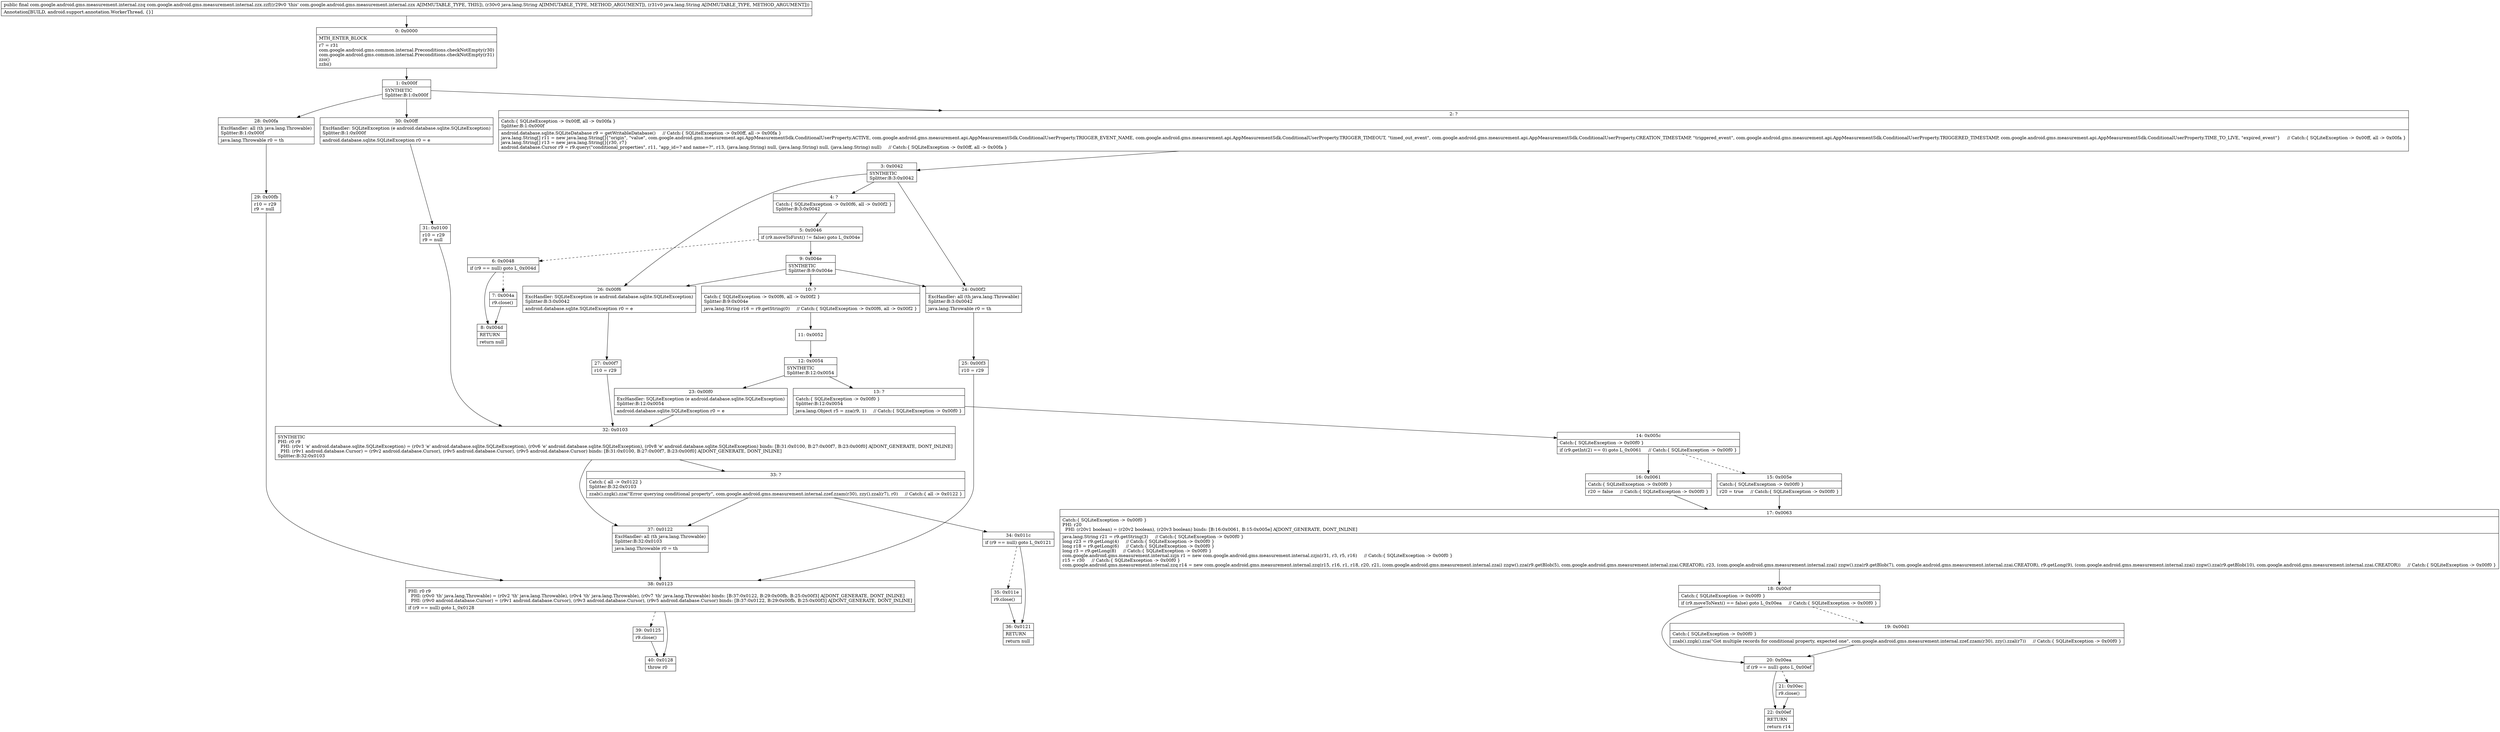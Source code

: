 digraph "CFG forcom.google.android.gms.measurement.internal.zzx.zzf(Ljava\/lang\/String;Ljava\/lang\/String;)Lcom\/google\/android\/gms\/measurement\/internal\/zzq;" {
Node_0 [shape=record,label="{0\:\ 0x0000|MTH_ENTER_BLOCK\l|r7 = r31\lcom.google.android.gms.common.internal.Preconditions.checkNotEmpty(r30)\lcom.google.android.gms.common.internal.Preconditions.checkNotEmpty(r31)\lzzo()\lzzbi()\l}"];
Node_1 [shape=record,label="{1\:\ 0x000f|SYNTHETIC\lSplitter:B:1:0x000f\l}"];
Node_2 [shape=record,label="{2\:\ ?|Catch:\{ SQLiteException \-\> 0x00ff, all \-\> 0x00fa \}\lSplitter:B:1:0x000f\l|android.database.sqlite.SQLiteDatabase r9 = getWritableDatabase()     \/\/ Catch:\{ SQLiteException \-\> 0x00ff, all \-\> 0x00fa \}\ljava.lang.String[] r11 = new java.lang.String[]\{\"origin\", \"value\", com.google.android.gms.measurement.api.AppMeasurementSdk.ConditionalUserProperty.ACTIVE, com.google.android.gms.measurement.api.AppMeasurementSdk.ConditionalUserProperty.TRIGGER_EVENT_NAME, com.google.android.gms.measurement.api.AppMeasurementSdk.ConditionalUserProperty.TRIGGER_TIMEOUT, \"timed_out_event\", com.google.android.gms.measurement.api.AppMeasurementSdk.ConditionalUserProperty.CREATION_TIMESTAMP, \"triggered_event\", com.google.android.gms.measurement.api.AppMeasurementSdk.ConditionalUserProperty.TRIGGERED_TIMESTAMP, com.google.android.gms.measurement.api.AppMeasurementSdk.ConditionalUserProperty.TIME_TO_LIVE, \"expired_event\"\}     \/\/ Catch:\{ SQLiteException \-\> 0x00ff, all \-\> 0x00fa \}\ljava.lang.String[] r13 = new java.lang.String[]\{r30, r7\}\landroid.database.Cursor r9 = r9.query(\"conditional_properties\", r11, \"app_id=? and name=?\", r13, (java.lang.String) null, (java.lang.String) null, (java.lang.String) null)     \/\/ Catch:\{ SQLiteException \-\> 0x00ff, all \-\> 0x00fa \}\l}"];
Node_3 [shape=record,label="{3\:\ 0x0042|SYNTHETIC\lSplitter:B:3:0x0042\l}"];
Node_4 [shape=record,label="{4\:\ ?|Catch:\{ SQLiteException \-\> 0x00f6, all \-\> 0x00f2 \}\lSplitter:B:3:0x0042\l}"];
Node_5 [shape=record,label="{5\:\ 0x0046|if (r9.moveToFirst() != false) goto L_0x004e\l}"];
Node_6 [shape=record,label="{6\:\ 0x0048|if (r9 == null) goto L_0x004d\l}"];
Node_7 [shape=record,label="{7\:\ 0x004a|r9.close()\l}"];
Node_8 [shape=record,label="{8\:\ 0x004d|RETURN\l|return null\l}"];
Node_9 [shape=record,label="{9\:\ 0x004e|SYNTHETIC\lSplitter:B:9:0x004e\l}"];
Node_10 [shape=record,label="{10\:\ ?|Catch:\{ SQLiteException \-\> 0x00f6, all \-\> 0x00f2 \}\lSplitter:B:9:0x004e\l|java.lang.String r16 = r9.getString(0)     \/\/ Catch:\{ SQLiteException \-\> 0x00f6, all \-\> 0x00f2 \}\l}"];
Node_11 [shape=record,label="{11\:\ 0x0052}"];
Node_12 [shape=record,label="{12\:\ 0x0054|SYNTHETIC\lSplitter:B:12:0x0054\l}"];
Node_13 [shape=record,label="{13\:\ ?|Catch:\{ SQLiteException \-\> 0x00f0 \}\lSplitter:B:12:0x0054\l|java.lang.Object r5 = zza(r9, 1)     \/\/ Catch:\{ SQLiteException \-\> 0x00f0 \}\l}"];
Node_14 [shape=record,label="{14\:\ 0x005c|Catch:\{ SQLiteException \-\> 0x00f0 \}\l|if (r9.getInt(2) == 0) goto L_0x0061     \/\/ Catch:\{ SQLiteException \-\> 0x00f0 \}\l}"];
Node_15 [shape=record,label="{15\:\ 0x005e|Catch:\{ SQLiteException \-\> 0x00f0 \}\l|r20 = true     \/\/ Catch:\{ SQLiteException \-\> 0x00f0 \}\l}"];
Node_16 [shape=record,label="{16\:\ 0x0061|Catch:\{ SQLiteException \-\> 0x00f0 \}\l|r20 = false     \/\/ Catch:\{ SQLiteException \-\> 0x00f0 \}\l}"];
Node_17 [shape=record,label="{17\:\ 0x0063|Catch:\{ SQLiteException \-\> 0x00f0 \}\lPHI: r20 \l  PHI: (r20v1 boolean) = (r20v2 boolean), (r20v3 boolean) binds: [B:16:0x0061, B:15:0x005e] A[DONT_GENERATE, DONT_INLINE]\l|java.lang.String r21 = r9.getString(3)     \/\/ Catch:\{ SQLiteException \-\> 0x00f0 \}\llong r23 = r9.getLong(4)     \/\/ Catch:\{ SQLiteException \-\> 0x00f0 \}\llong r18 = r9.getLong(6)     \/\/ Catch:\{ SQLiteException \-\> 0x00f0 \}\llong r3 = r9.getLong(8)     \/\/ Catch:\{ SQLiteException \-\> 0x00f0 \}\lcom.google.android.gms.measurement.internal.zzjn r1 = new com.google.android.gms.measurement.internal.zzjn(r31, r3, r5, r16)     \/\/ Catch:\{ SQLiteException \-\> 0x00f0 \}\lr15 = r30     \/\/ Catch:\{ SQLiteException \-\> 0x00f0 \}\lcom.google.android.gms.measurement.internal.zzq r14 = new com.google.android.gms.measurement.internal.zzq(r15, r16, r1, r18, r20, r21, (com.google.android.gms.measurement.internal.zzai) zzgw().zza(r9.getBlob(5), com.google.android.gms.measurement.internal.zzai.CREATOR), r23, (com.google.android.gms.measurement.internal.zzai) zzgw().zza(r9.getBlob(7), com.google.android.gms.measurement.internal.zzai.CREATOR), r9.getLong(9), (com.google.android.gms.measurement.internal.zzai) zzgw().zza(r9.getBlob(10), com.google.android.gms.measurement.internal.zzai.CREATOR))     \/\/ Catch:\{ SQLiteException \-\> 0x00f0 \}\l}"];
Node_18 [shape=record,label="{18\:\ 0x00cf|Catch:\{ SQLiteException \-\> 0x00f0 \}\l|if (r9.moveToNext() == false) goto L_0x00ea     \/\/ Catch:\{ SQLiteException \-\> 0x00f0 \}\l}"];
Node_19 [shape=record,label="{19\:\ 0x00d1|Catch:\{ SQLiteException \-\> 0x00f0 \}\l|zzab().zzgk().zza(\"Got multiple records for conditional property, expected one\", com.google.android.gms.measurement.internal.zzef.zzam(r30), zzy().zzal(r7))     \/\/ Catch:\{ SQLiteException \-\> 0x00f0 \}\l}"];
Node_20 [shape=record,label="{20\:\ 0x00ea|if (r9 == null) goto L_0x00ef\l}"];
Node_21 [shape=record,label="{21\:\ 0x00ec|r9.close()\l}"];
Node_22 [shape=record,label="{22\:\ 0x00ef|RETURN\l|return r14\l}"];
Node_23 [shape=record,label="{23\:\ 0x00f0|ExcHandler: SQLiteException (e android.database.sqlite.SQLiteException)\lSplitter:B:12:0x0054\l|android.database.sqlite.SQLiteException r0 = e\l}"];
Node_24 [shape=record,label="{24\:\ 0x00f2|ExcHandler: all (th java.lang.Throwable)\lSplitter:B:3:0x0042\l|java.lang.Throwable r0 = th\l}"];
Node_25 [shape=record,label="{25\:\ 0x00f3|r10 = r29\l}"];
Node_26 [shape=record,label="{26\:\ 0x00f6|ExcHandler: SQLiteException (e android.database.sqlite.SQLiteException)\lSplitter:B:3:0x0042\l|android.database.sqlite.SQLiteException r0 = e\l}"];
Node_27 [shape=record,label="{27\:\ 0x00f7|r10 = r29\l}"];
Node_28 [shape=record,label="{28\:\ 0x00fa|ExcHandler: all (th java.lang.Throwable)\lSplitter:B:1:0x000f\l|java.lang.Throwable r0 = th\l}"];
Node_29 [shape=record,label="{29\:\ 0x00fb|r10 = r29\lr9 = null\l}"];
Node_30 [shape=record,label="{30\:\ 0x00ff|ExcHandler: SQLiteException (e android.database.sqlite.SQLiteException)\lSplitter:B:1:0x000f\l|android.database.sqlite.SQLiteException r0 = e\l}"];
Node_31 [shape=record,label="{31\:\ 0x0100|r10 = r29\lr9 = null\l}"];
Node_32 [shape=record,label="{32\:\ 0x0103|SYNTHETIC\lPHI: r0 r9 \l  PHI: (r0v1 'e' android.database.sqlite.SQLiteException) = (r0v3 'e' android.database.sqlite.SQLiteException), (r0v6 'e' android.database.sqlite.SQLiteException), (r0v8 'e' android.database.sqlite.SQLiteException) binds: [B:31:0x0100, B:27:0x00f7, B:23:0x00f0] A[DONT_GENERATE, DONT_INLINE]\l  PHI: (r9v1 android.database.Cursor) = (r9v2 android.database.Cursor), (r9v5 android.database.Cursor), (r9v5 android.database.Cursor) binds: [B:31:0x0100, B:27:0x00f7, B:23:0x00f0] A[DONT_GENERATE, DONT_INLINE]\lSplitter:B:32:0x0103\l}"];
Node_33 [shape=record,label="{33\:\ ?|Catch:\{ all \-\> 0x0122 \}\lSplitter:B:32:0x0103\l|zzab().zzgk().zza(\"Error querying conditional property\", com.google.android.gms.measurement.internal.zzef.zzam(r30), zzy().zzal(r7), r0)     \/\/ Catch:\{ all \-\> 0x0122 \}\l}"];
Node_34 [shape=record,label="{34\:\ 0x011c|if (r9 == null) goto L_0x0121\l}"];
Node_35 [shape=record,label="{35\:\ 0x011e|r9.close()\l}"];
Node_36 [shape=record,label="{36\:\ 0x0121|RETURN\l|return null\l}"];
Node_37 [shape=record,label="{37\:\ 0x0122|ExcHandler: all (th java.lang.Throwable)\lSplitter:B:32:0x0103\l|java.lang.Throwable r0 = th\l}"];
Node_38 [shape=record,label="{38\:\ 0x0123|PHI: r0 r9 \l  PHI: (r0v0 'th' java.lang.Throwable) = (r0v2 'th' java.lang.Throwable), (r0v4 'th' java.lang.Throwable), (r0v7 'th' java.lang.Throwable) binds: [B:37:0x0122, B:29:0x00fb, B:25:0x00f3] A[DONT_GENERATE, DONT_INLINE]\l  PHI: (r9v0 android.database.Cursor) = (r9v1 android.database.Cursor), (r9v3 android.database.Cursor), (r9v5 android.database.Cursor) binds: [B:37:0x0122, B:29:0x00fb, B:25:0x00f3] A[DONT_GENERATE, DONT_INLINE]\l|if (r9 == null) goto L_0x0128\l}"];
Node_39 [shape=record,label="{39\:\ 0x0125|r9.close()\l}"];
Node_40 [shape=record,label="{40\:\ 0x0128|throw r0\l}"];
MethodNode[shape=record,label="{public final com.google.android.gms.measurement.internal.zzq com.google.android.gms.measurement.internal.zzx.zzf((r29v0 'this' com.google.android.gms.measurement.internal.zzx A[IMMUTABLE_TYPE, THIS]), (r30v0 java.lang.String A[IMMUTABLE_TYPE, METHOD_ARGUMENT]), (r31v0 java.lang.String A[IMMUTABLE_TYPE, METHOD_ARGUMENT]))  | Annotation[BUILD, android.support.annotation.WorkerThread, \{\}]\l}"];
MethodNode -> Node_0;
Node_0 -> Node_1;
Node_1 -> Node_2;
Node_1 -> Node_30;
Node_1 -> Node_28;
Node_2 -> Node_3;
Node_3 -> Node_4;
Node_3 -> Node_26;
Node_3 -> Node_24;
Node_4 -> Node_5;
Node_5 -> Node_6[style=dashed];
Node_5 -> Node_9;
Node_6 -> Node_7[style=dashed];
Node_6 -> Node_8;
Node_7 -> Node_8;
Node_9 -> Node_10;
Node_9 -> Node_26;
Node_9 -> Node_24;
Node_10 -> Node_11;
Node_11 -> Node_12;
Node_12 -> Node_13;
Node_12 -> Node_23;
Node_13 -> Node_14;
Node_14 -> Node_15[style=dashed];
Node_14 -> Node_16;
Node_15 -> Node_17;
Node_16 -> Node_17;
Node_17 -> Node_18;
Node_18 -> Node_19[style=dashed];
Node_18 -> Node_20;
Node_19 -> Node_20;
Node_20 -> Node_21[style=dashed];
Node_20 -> Node_22;
Node_21 -> Node_22;
Node_23 -> Node_32;
Node_24 -> Node_25;
Node_25 -> Node_38;
Node_26 -> Node_27;
Node_27 -> Node_32;
Node_28 -> Node_29;
Node_29 -> Node_38;
Node_30 -> Node_31;
Node_31 -> Node_32;
Node_32 -> Node_33;
Node_32 -> Node_37;
Node_33 -> Node_34;
Node_33 -> Node_37;
Node_34 -> Node_35[style=dashed];
Node_34 -> Node_36;
Node_35 -> Node_36;
Node_37 -> Node_38;
Node_38 -> Node_39[style=dashed];
Node_38 -> Node_40;
Node_39 -> Node_40;
}

